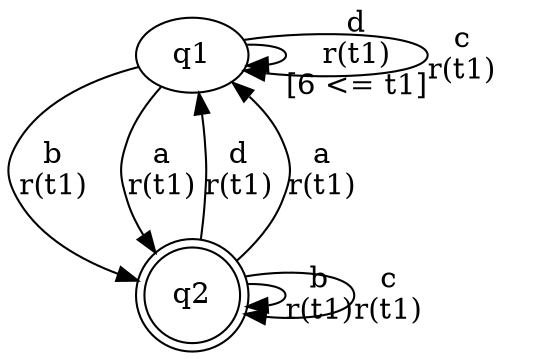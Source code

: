 digraph L {
	qq1[label=q1]
	qq2[label=q2 shape=doublecircle]
	qq1 -> qq1[label="d\nr(t1)\n[6 <= t1]"]
	qq1 -> qq2[label="b\nr(t1)\n"]
	qq2 -> qq2[label="b\nr(t1)\n"]
	qq2 -> qq1[label="d\nr(t1)\n"]
	qq2 -> qq1[label="a\nr(t1)\n"]
	qq2 -> qq2[label="c\nr(t1)\n"]
	qq1 -> qq2[label="a\nr(t1)\n"]
	qq1 -> qq1[label="c\nr(t1)\n"]
}
